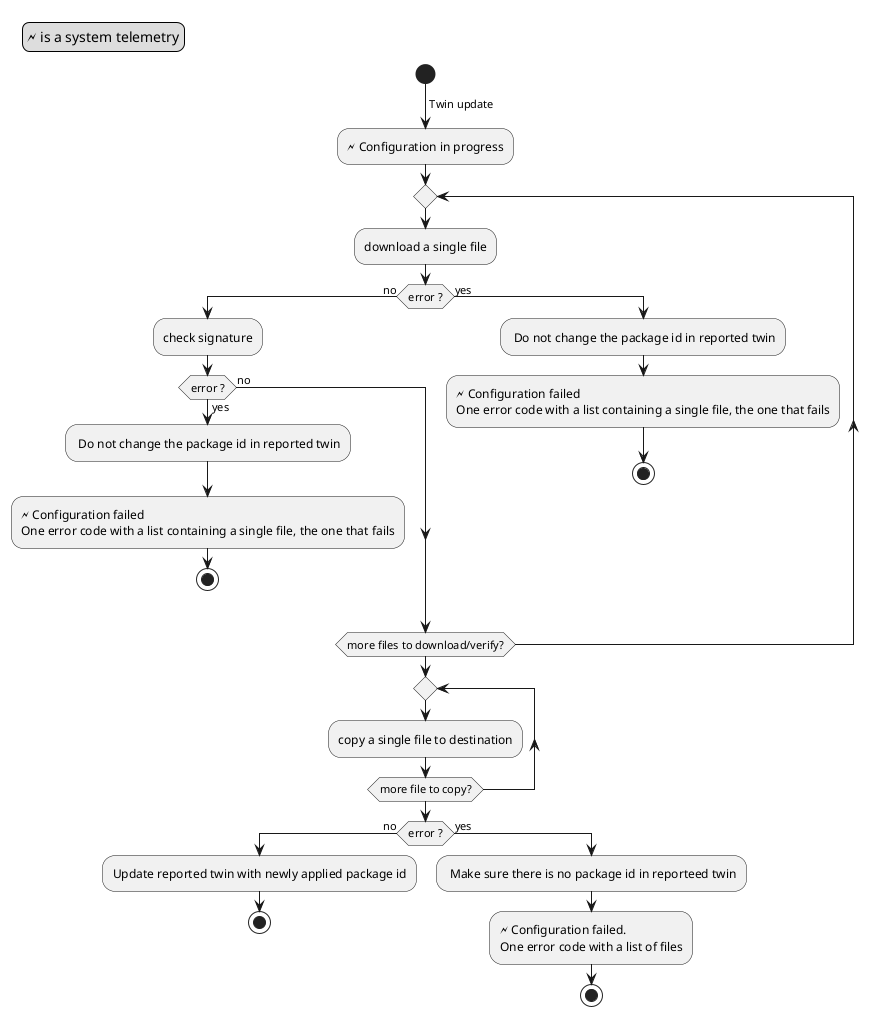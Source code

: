 @startuml
legend top left
  🗲 is a system telemetry
endlegend

start
-> Twin update;
:🗲 Configuration in progress;
'For each file
repeat 
:download a single file;
if (error ?) then (no)
:check signature;
  if (error ?) then (no)
'Signature verification error
  else (yes)
    : Do not change the package id in reported twin;
    :🗲 Configuration failed
    One error code with a list containing a single file, the one that fails;
    stop
  endif
'Download error
else (yes)
    : Do not change the package id in reported twin;
    :🗲 Configuration failed
    One error code with a list containing a single file, the one that fails;
    stop
endif
repeat while (more files to download/verify?)

repeat
  :copy a single file to destination;
repeat while (more file to copy?)
if (error ?) then (no)
  :Update reported twin with newly applied package id;
  stop
'No space left on device
'volume does not exist
'Any copy error in fact
else (yes)
      : Make sure there is no package id in reporteed twin;
      :🗲 Configuration failed.
      One error code with a list of files;
stop
endif
@enduml